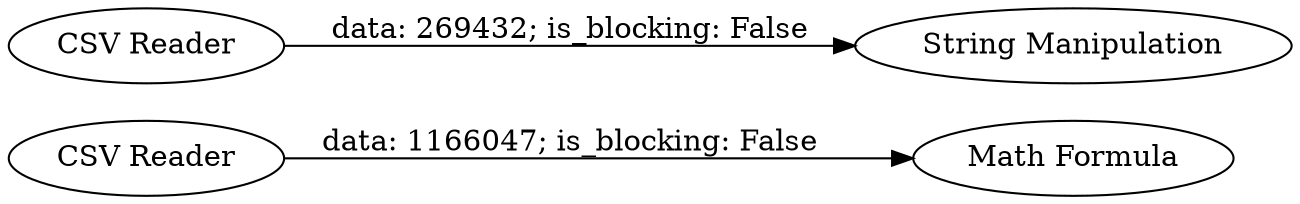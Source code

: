 digraph {
	"-4424005118192531956_4" [label="CSV Reader"]
	"-4424005118192531956_2" [label="String Manipulation"]
	"-4424005118192531956_5" [label="Math Formula"]
	"-4424005118192531956_1" [label="CSV Reader"]
	"-4424005118192531956_1" -> "-4424005118192531956_2" [label="data: 269432; is_blocking: False"]
	"-4424005118192531956_4" -> "-4424005118192531956_5" [label="data: 1166047; is_blocking: False"]
	rankdir=LR
}
